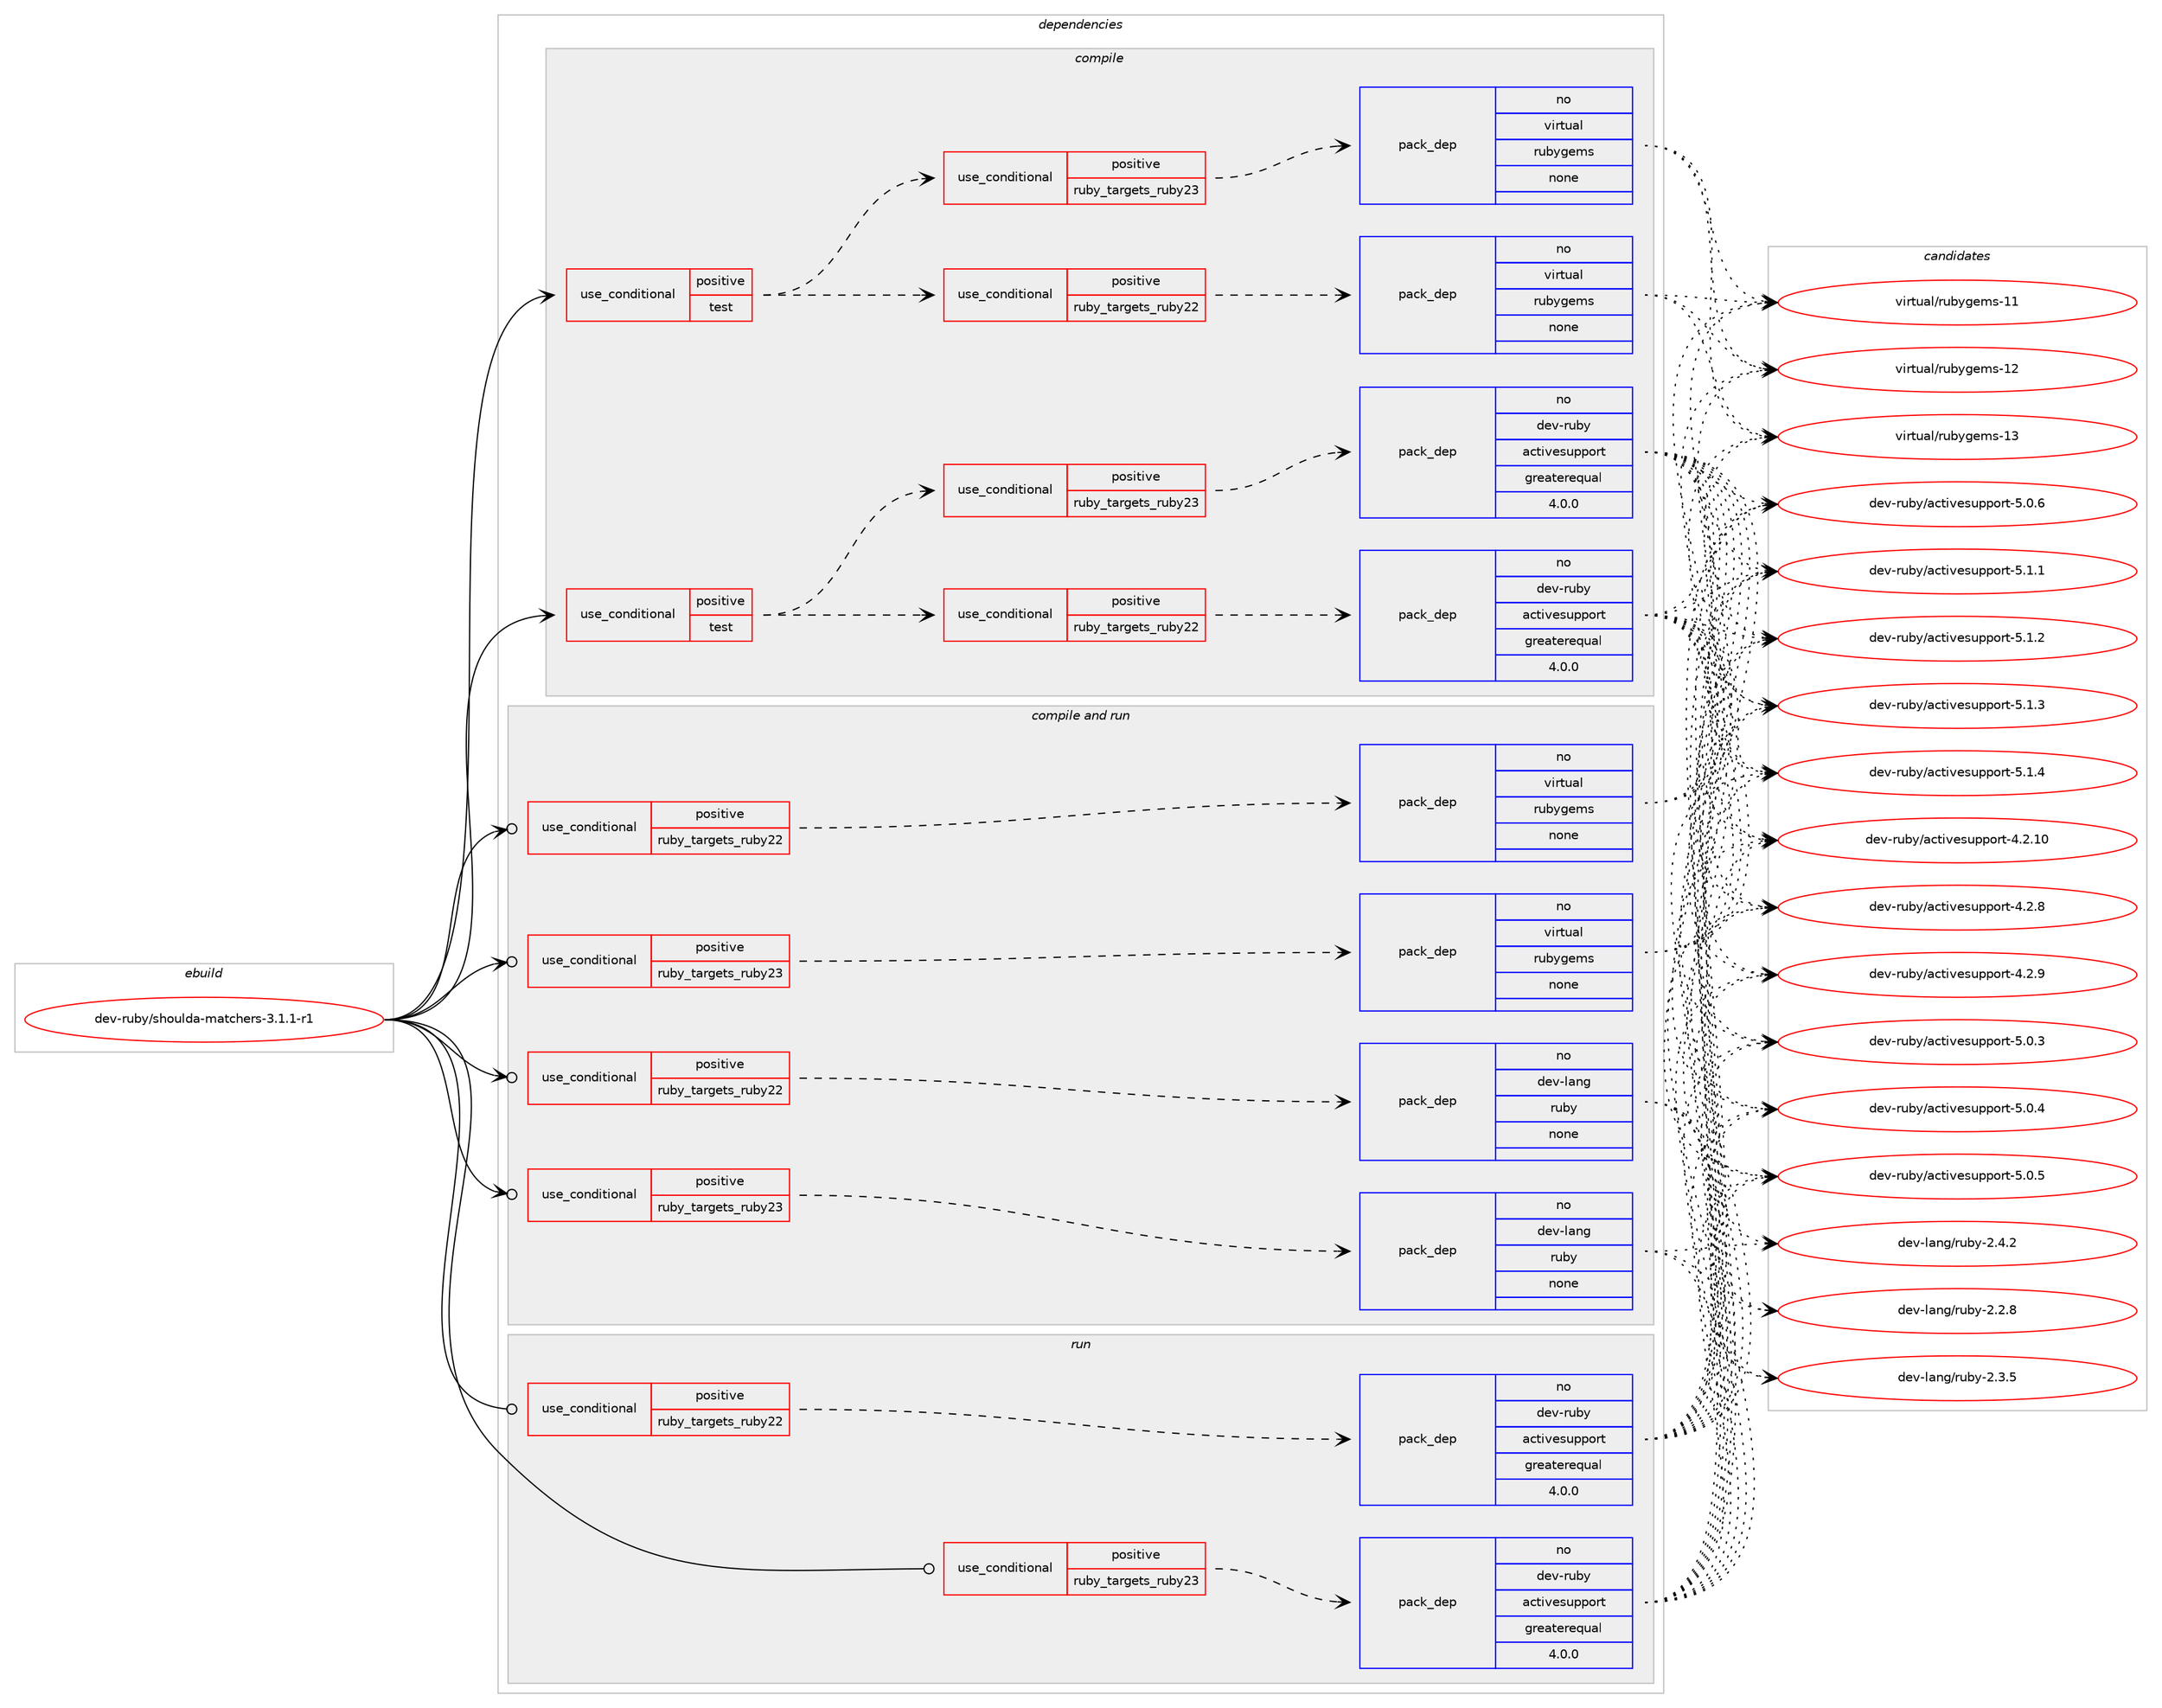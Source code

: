 digraph prolog {

# *************
# Graph options
# *************

newrank=true;
concentrate=true;
compound=true;
graph [rankdir=LR,fontname=Helvetica,fontsize=10,ranksep=1.5];#, ranksep=2.5, nodesep=0.2];
edge  [arrowhead=vee];
node  [fontname=Helvetica,fontsize=10];

# **********
# The ebuild
# **********

subgraph cluster_leftcol {
color=gray;
rank=same;
label=<<i>ebuild</i>>;
id [label="dev-ruby/shoulda-matchers-3.1.1-r1", color=red, width=4, href="../dev-ruby/shoulda-matchers-3.1.1-r1.svg"];
}

# ****************
# The dependencies
# ****************

subgraph cluster_midcol {
color=gray;
label=<<i>dependencies</i>>;
subgraph cluster_compile {
fillcolor="#eeeeee";
style=filled;
label=<<i>compile</i>>;
subgraph cond73210 {
dependency271215 [label=<<TABLE BORDER="0" CELLBORDER="1" CELLSPACING="0" CELLPADDING="4"><TR><TD ROWSPAN="3" CELLPADDING="10">use_conditional</TD></TR><TR><TD>positive</TD></TR><TR><TD>test</TD></TR></TABLE>>, shape=none, color=red];
subgraph cond73211 {
dependency271216 [label=<<TABLE BORDER="0" CELLBORDER="1" CELLSPACING="0" CELLPADDING="4"><TR><TD ROWSPAN="3" CELLPADDING="10">use_conditional</TD></TR><TR><TD>positive</TD></TR><TR><TD>ruby_targets_ruby22</TD></TR></TABLE>>, shape=none, color=red];
subgraph pack193889 {
dependency271217 [label=<<TABLE BORDER="0" CELLBORDER="1" CELLSPACING="0" CELLPADDING="4" WIDTH="220"><TR><TD ROWSPAN="6" CELLPADDING="30">pack_dep</TD></TR><TR><TD WIDTH="110">no</TD></TR><TR><TD>dev-ruby</TD></TR><TR><TD>activesupport</TD></TR><TR><TD>greaterequal</TD></TR><TR><TD>4.0.0</TD></TR></TABLE>>, shape=none, color=blue];
}
dependency271216:e -> dependency271217:w [weight=20,style="dashed",arrowhead="vee"];
}
dependency271215:e -> dependency271216:w [weight=20,style="dashed",arrowhead="vee"];
subgraph cond73212 {
dependency271218 [label=<<TABLE BORDER="0" CELLBORDER="1" CELLSPACING="0" CELLPADDING="4"><TR><TD ROWSPAN="3" CELLPADDING="10">use_conditional</TD></TR><TR><TD>positive</TD></TR><TR><TD>ruby_targets_ruby23</TD></TR></TABLE>>, shape=none, color=red];
subgraph pack193890 {
dependency271219 [label=<<TABLE BORDER="0" CELLBORDER="1" CELLSPACING="0" CELLPADDING="4" WIDTH="220"><TR><TD ROWSPAN="6" CELLPADDING="30">pack_dep</TD></TR><TR><TD WIDTH="110">no</TD></TR><TR><TD>dev-ruby</TD></TR><TR><TD>activesupport</TD></TR><TR><TD>greaterequal</TD></TR><TR><TD>4.0.0</TD></TR></TABLE>>, shape=none, color=blue];
}
dependency271218:e -> dependency271219:w [weight=20,style="dashed",arrowhead="vee"];
}
dependency271215:e -> dependency271218:w [weight=20,style="dashed",arrowhead="vee"];
}
id:e -> dependency271215:w [weight=20,style="solid",arrowhead="vee"];
subgraph cond73213 {
dependency271220 [label=<<TABLE BORDER="0" CELLBORDER="1" CELLSPACING="0" CELLPADDING="4"><TR><TD ROWSPAN="3" CELLPADDING="10">use_conditional</TD></TR><TR><TD>positive</TD></TR><TR><TD>test</TD></TR></TABLE>>, shape=none, color=red];
subgraph cond73214 {
dependency271221 [label=<<TABLE BORDER="0" CELLBORDER="1" CELLSPACING="0" CELLPADDING="4"><TR><TD ROWSPAN="3" CELLPADDING="10">use_conditional</TD></TR><TR><TD>positive</TD></TR><TR><TD>ruby_targets_ruby22</TD></TR></TABLE>>, shape=none, color=red];
subgraph pack193891 {
dependency271222 [label=<<TABLE BORDER="0" CELLBORDER="1" CELLSPACING="0" CELLPADDING="4" WIDTH="220"><TR><TD ROWSPAN="6" CELLPADDING="30">pack_dep</TD></TR><TR><TD WIDTH="110">no</TD></TR><TR><TD>virtual</TD></TR><TR><TD>rubygems</TD></TR><TR><TD>none</TD></TR><TR><TD></TD></TR></TABLE>>, shape=none, color=blue];
}
dependency271221:e -> dependency271222:w [weight=20,style="dashed",arrowhead="vee"];
}
dependency271220:e -> dependency271221:w [weight=20,style="dashed",arrowhead="vee"];
subgraph cond73215 {
dependency271223 [label=<<TABLE BORDER="0" CELLBORDER="1" CELLSPACING="0" CELLPADDING="4"><TR><TD ROWSPAN="3" CELLPADDING="10">use_conditional</TD></TR><TR><TD>positive</TD></TR><TR><TD>ruby_targets_ruby23</TD></TR></TABLE>>, shape=none, color=red];
subgraph pack193892 {
dependency271224 [label=<<TABLE BORDER="0" CELLBORDER="1" CELLSPACING="0" CELLPADDING="4" WIDTH="220"><TR><TD ROWSPAN="6" CELLPADDING="30">pack_dep</TD></TR><TR><TD WIDTH="110">no</TD></TR><TR><TD>virtual</TD></TR><TR><TD>rubygems</TD></TR><TR><TD>none</TD></TR><TR><TD></TD></TR></TABLE>>, shape=none, color=blue];
}
dependency271223:e -> dependency271224:w [weight=20,style="dashed",arrowhead="vee"];
}
dependency271220:e -> dependency271223:w [weight=20,style="dashed",arrowhead="vee"];
}
id:e -> dependency271220:w [weight=20,style="solid",arrowhead="vee"];
}
subgraph cluster_compileandrun {
fillcolor="#eeeeee";
style=filled;
label=<<i>compile and run</i>>;
subgraph cond73216 {
dependency271225 [label=<<TABLE BORDER="0" CELLBORDER="1" CELLSPACING="0" CELLPADDING="4"><TR><TD ROWSPAN="3" CELLPADDING="10">use_conditional</TD></TR><TR><TD>positive</TD></TR><TR><TD>ruby_targets_ruby22</TD></TR></TABLE>>, shape=none, color=red];
subgraph pack193893 {
dependency271226 [label=<<TABLE BORDER="0" CELLBORDER="1" CELLSPACING="0" CELLPADDING="4" WIDTH="220"><TR><TD ROWSPAN="6" CELLPADDING="30">pack_dep</TD></TR><TR><TD WIDTH="110">no</TD></TR><TR><TD>dev-lang</TD></TR><TR><TD>ruby</TD></TR><TR><TD>none</TD></TR><TR><TD></TD></TR></TABLE>>, shape=none, color=blue];
}
dependency271225:e -> dependency271226:w [weight=20,style="dashed",arrowhead="vee"];
}
id:e -> dependency271225:w [weight=20,style="solid",arrowhead="odotvee"];
subgraph cond73217 {
dependency271227 [label=<<TABLE BORDER="0" CELLBORDER="1" CELLSPACING="0" CELLPADDING="4"><TR><TD ROWSPAN="3" CELLPADDING="10">use_conditional</TD></TR><TR><TD>positive</TD></TR><TR><TD>ruby_targets_ruby22</TD></TR></TABLE>>, shape=none, color=red];
subgraph pack193894 {
dependency271228 [label=<<TABLE BORDER="0" CELLBORDER="1" CELLSPACING="0" CELLPADDING="4" WIDTH="220"><TR><TD ROWSPAN="6" CELLPADDING="30">pack_dep</TD></TR><TR><TD WIDTH="110">no</TD></TR><TR><TD>virtual</TD></TR><TR><TD>rubygems</TD></TR><TR><TD>none</TD></TR><TR><TD></TD></TR></TABLE>>, shape=none, color=blue];
}
dependency271227:e -> dependency271228:w [weight=20,style="dashed",arrowhead="vee"];
}
id:e -> dependency271227:w [weight=20,style="solid",arrowhead="odotvee"];
subgraph cond73218 {
dependency271229 [label=<<TABLE BORDER="0" CELLBORDER="1" CELLSPACING="0" CELLPADDING="4"><TR><TD ROWSPAN="3" CELLPADDING="10">use_conditional</TD></TR><TR><TD>positive</TD></TR><TR><TD>ruby_targets_ruby23</TD></TR></TABLE>>, shape=none, color=red];
subgraph pack193895 {
dependency271230 [label=<<TABLE BORDER="0" CELLBORDER="1" CELLSPACING="0" CELLPADDING="4" WIDTH="220"><TR><TD ROWSPAN="6" CELLPADDING="30">pack_dep</TD></TR><TR><TD WIDTH="110">no</TD></TR><TR><TD>dev-lang</TD></TR><TR><TD>ruby</TD></TR><TR><TD>none</TD></TR><TR><TD></TD></TR></TABLE>>, shape=none, color=blue];
}
dependency271229:e -> dependency271230:w [weight=20,style="dashed",arrowhead="vee"];
}
id:e -> dependency271229:w [weight=20,style="solid",arrowhead="odotvee"];
subgraph cond73219 {
dependency271231 [label=<<TABLE BORDER="0" CELLBORDER="1" CELLSPACING="0" CELLPADDING="4"><TR><TD ROWSPAN="3" CELLPADDING="10">use_conditional</TD></TR><TR><TD>positive</TD></TR><TR><TD>ruby_targets_ruby23</TD></TR></TABLE>>, shape=none, color=red];
subgraph pack193896 {
dependency271232 [label=<<TABLE BORDER="0" CELLBORDER="1" CELLSPACING="0" CELLPADDING="4" WIDTH="220"><TR><TD ROWSPAN="6" CELLPADDING="30">pack_dep</TD></TR><TR><TD WIDTH="110">no</TD></TR><TR><TD>virtual</TD></TR><TR><TD>rubygems</TD></TR><TR><TD>none</TD></TR><TR><TD></TD></TR></TABLE>>, shape=none, color=blue];
}
dependency271231:e -> dependency271232:w [weight=20,style="dashed",arrowhead="vee"];
}
id:e -> dependency271231:w [weight=20,style="solid",arrowhead="odotvee"];
}
subgraph cluster_run {
fillcolor="#eeeeee";
style=filled;
label=<<i>run</i>>;
subgraph cond73220 {
dependency271233 [label=<<TABLE BORDER="0" CELLBORDER="1" CELLSPACING="0" CELLPADDING="4"><TR><TD ROWSPAN="3" CELLPADDING="10">use_conditional</TD></TR><TR><TD>positive</TD></TR><TR><TD>ruby_targets_ruby22</TD></TR></TABLE>>, shape=none, color=red];
subgraph pack193897 {
dependency271234 [label=<<TABLE BORDER="0" CELLBORDER="1" CELLSPACING="0" CELLPADDING="4" WIDTH="220"><TR><TD ROWSPAN="6" CELLPADDING="30">pack_dep</TD></TR><TR><TD WIDTH="110">no</TD></TR><TR><TD>dev-ruby</TD></TR><TR><TD>activesupport</TD></TR><TR><TD>greaterequal</TD></TR><TR><TD>4.0.0</TD></TR></TABLE>>, shape=none, color=blue];
}
dependency271233:e -> dependency271234:w [weight=20,style="dashed",arrowhead="vee"];
}
id:e -> dependency271233:w [weight=20,style="solid",arrowhead="odot"];
subgraph cond73221 {
dependency271235 [label=<<TABLE BORDER="0" CELLBORDER="1" CELLSPACING="0" CELLPADDING="4"><TR><TD ROWSPAN="3" CELLPADDING="10">use_conditional</TD></TR><TR><TD>positive</TD></TR><TR><TD>ruby_targets_ruby23</TD></TR></TABLE>>, shape=none, color=red];
subgraph pack193898 {
dependency271236 [label=<<TABLE BORDER="0" CELLBORDER="1" CELLSPACING="0" CELLPADDING="4" WIDTH="220"><TR><TD ROWSPAN="6" CELLPADDING="30">pack_dep</TD></TR><TR><TD WIDTH="110">no</TD></TR><TR><TD>dev-ruby</TD></TR><TR><TD>activesupport</TD></TR><TR><TD>greaterequal</TD></TR><TR><TD>4.0.0</TD></TR></TABLE>>, shape=none, color=blue];
}
dependency271235:e -> dependency271236:w [weight=20,style="dashed",arrowhead="vee"];
}
id:e -> dependency271235:w [weight=20,style="solid",arrowhead="odot"];
}
}

# **************
# The candidates
# **************

subgraph cluster_choices {
rank=same;
color=gray;
label=<<i>candidates</i>>;

subgraph choice193889 {
color=black;
nodesep=1;
choice100101118451141179812147979911610511810111511711211211111411645524650464948 [label="dev-ruby/activesupport-4.2.10", color=red, width=4,href="../dev-ruby/activesupport-4.2.10.svg"];
choice1001011184511411798121479799116105118101115117112112111114116455246504656 [label="dev-ruby/activesupport-4.2.8", color=red, width=4,href="../dev-ruby/activesupport-4.2.8.svg"];
choice1001011184511411798121479799116105118101115117112112111114116455246504657 [label="dev-ruby/activesupport-4.2.9", color=red, width=4,href="../dev-ruby/activesupport-4.2.9.svg"];
choice1001011184511411798121479799116105118101115117112112111114116455346484651 [label="dev-ruby/activesupport-5.0.3", color=red, width=4,href="../dev-ruby/activesupport-5.0.3.svg"];
choice1001011184511411798121479799116105118101115117112112111114116455346484652 [label="dev-ruby/activesupport-5.0.4", color=red, width=4,href="../dev-ruby/activesupport-5.0.4.svg"];
choice1001011184511411798121479799116105118101115117112112111114116455346484653 [label="dev-ruby/activesupport-5.0.5", color=red, width=4,href="../dev-ruby/activesupport-5.0.5.svg"];
choice1001011184511411798121479799116105118101115117112112111114116455346484654 [label="dev-ruby/activesupport-5.0.6", color=red, width=4,href="../dev-ruby/activesupport-5.0.6.svg"];
choice1001011184511411798121479799116105118101115117112112111114116455346494649 [label="dev-ruby/activesupport-5.1.1", color=red, width=4,href="../dev-ruby/activesupport-5.1.1.svg"];
choice1001011184511411798121479799116105118101115117112112111114116455346494650 [label="dev-ruby/activesupport-5.1.2", color=red, width=4,href="../dev-ruby/activesupport-5.1.2.svg"];
choice1001011184511411798121479799116105118101115117112112111114116455346494651 [label="dev-ruby/activesupport-5.1.3", color=red, width=4,href="../dev-ruby/activesupport-5.1.3.svg"];
choice1001011184511411798121479799116105118101115117112112111114116455346494652 [label="dev-ruby/activesupport-5.1.4", color=red, width=4,href="../dev-ruby/activesupport-5.1.4.svg"];
dependency271217:e -> choice100101118451141179812147979911610511810111511711211211111411645524650464948:w [style=dotted,weight="100"];
dependency271217:e -> choice1001011184511411798121479799116105118101115117112112111114116455246504656:w [style=dotted,weight="100"];
dependency271217:e -> choice1001011184511411798121479799116105118101115117112112111114116455246504657:w [style=dotted,weight="100"];
dependency271217:e -> choice1001011184511411798121479799116105118101115117112112111114116455346484651:w [style=dotted,weight="100"];
dependency271217:e -> choice1001011184511411798121479799116105118101115117112112111114116455346484652:w [style=dotted,weight="100"];
dependency271217:e -> choice1001011184511411798121479799116105118101115117112112111114116455346484653:w [style=dotted,weight="100"];
dependency271217:e -> choice1001011184511411798121479799116105118101115117112112111114116455346484654:w [style=dotted,weight="100"];
dependency271217:e -> choice1001011184511411798121479799116105118101115117112112111114116455346494649:w [style=dotted,weight="100"];
dependency271217:e -> choice1001011184511411798121479799116105118101115117112112111114116455346494650:w [style=dotted,weight="100"];
dependency271217:e -> choice1001011184511411798121479799116105118101115117112112111114116455346494651:w [style=dotted,weight="100"];
dependency271217:e -> choice1001011184511411798121479799116105118101115117112112111114116455346494652:w [style=dotted,weight="100"];
}
subgraph choice193890 {
color=black;
nodesep=1;
choice100101118451141179812147979911610511810111511711211211111411645524650464948 [label="dev-ruby/activesupport-4.2.10", color=red, width=4,href="../dev-ruby/activesupport-4.2.10.svg"];
choice1001011184511411798121479799116105118101115117112112111114116455246504656 [label="dev-ruby/activesupport-4.2.8", color=red, width=4,href="../dev-ruby/activesupport-4.2.8.svg"];
choice1001011184511411798121479799116105118101115117112112111114116455246504657 [label="dev-ruby/activesupport-4.2.9", color=red, width=4,href="../dev-ruby/activesupport-4.2.9.svg"];
choice1001011184511411798121479799116105118101115117112112111114116455346484651 [label="dev-ruby/activesupport-5.0.3", color=red, width=4,href="../dev-ruby/activesupport-5.0.3.svg"];
choice1001011184511411798121479799116105118101115117112112111114116455346484652 [label="dev-ruby/activesupport-5.0.4", color=red, width=4,href="../dev-ruby/activesupport-5.0.4.svg"];
choice1001011184511411798121479799116105118101115117112112111114116455346484653 [label="dev-ruby/activesupport-5.0.5", color=red, width=4,href="../dev-ruby/activesupport-5.0.5.svg"];
choice1001011184511411798121479799116105118101115117112112111114116455346484654 [label="dev-ruby/activesupport-5.0.6", color=red, width=4,href="../dev-ruby/activesupport-5.0.6.svg"];
choice1001011184511411798121479799116105118101115117112112111114116455346494649 [label="dev-ruby/activesupport-5.1.1", color=red, width=4,href="../dev-ruby/activesupport-5.1.1.svg"];
choice1001011184511411798121479799116105118101115117112112111114116455346494650 [label="dev-ruby/activesupport-5.1.2", color=red, width=4,href="../dev-ruby/activesupport-5.1.2.svg"];
choice1001011184511411798121479799116105118101115117112112111114116455346494651 [label="dev-ruby/activesupport-5.1.3", color=red, width=4,href="../dev-ruby/activesupport-5.1.3.svg"];
choice1001011184511411798121479799116105118101115117112112111114116455346494652 [label="dev-ruby/activesupport-5.1.4", color=red, width=4,href="../dev-ruby/activesupport-5.1.4.svg"];
dependency271219:e -> choice100101118451141179812147979911610511810111511711211211111411645524650464948:w [style=dotted,weight="100"];
dependency271219:e -> choice1001011184511411798121479799116105118101115117112112111114116455246504656:w [style=dotted,weight="100"];
dependency271219:e -> choice1001011184511411798121479799116105118101115117112112111114116455246504657:w [style=dotted,weight="100"];
dependency271219:e -> choice1001011184511411798121479799116105118101115117112112111114116455346484651:w [style=dotted,weight="100"];
dependency271219:e -> choice1001011184511411798121479799116105118101115117112112111114116455346484652:w [style=dotted,weight="100"];
dependency271219:e -> choice1001011184511411798121479799116105118101115117112112111114116455346484653:w [style=dotted,weight="100"];
dependency271219:e -> choice1001011184511411798121479799116105118101115117112112111114116455346484654:w [style=dotted,weight="100"];
dependency271219:e -> choice1001011184511411798121479799116105118101115117112112111114116455346494649:w [style=dotted,weight="100"];
dependency271219:e -> choice1001011184511411798121479799116105118101115117112112111114116455346494650:w [style=dotted,weight="100"];
dependency271219:e -> choice1001011184511411798121479799116105118101115117112112111114116455346494651:w [style=dotted,weight="100"];
dependency271219:e -> choice1001011184511411798121479799116105118101115117112112111114116455346494652:w [style=dotted,weight="100"];
}
subgraph choice193891 {
color=black;
nodesep=1;
choice118105114116117971084711411798121103101109115454949 [label="virtual/rubygems-11", color=red, width=4,href="../virtual/rubygems-11.svg"];
choice118105114116117971084711411798121103101109115454950 [label="virtual/rubygems-12", color=red, width=4,href="../virtual/rubygems-12.svg"];
choice118105114116117971084711411798121103101109115454951 [label="virtual/rubygems-13", color=red, width=4,href="../virtual/rubygems-13.svg"];
dependency271222:e -> choice118105114116117971084711411798121103101109115454949:w [style=dotted,weight="100"];
dependency271222:e -> choice118105114116117971084711411798121103101109115454950:w [style=dotted,weight="100"];
dependency271222:e -> choice118105114116117971084711411798121103101109115454951:w [style=dotted,weight="100"];
}
subgraph choice193892 {
color=black;
nodesep=1;
choice118105114116117971084711411798121103101109115454949 [label="virtual/rubygems-11", color=red, width=4,href="../virtual/rubygems-11.svg"];
choice118105114116117971084711411798121103101109115454950 [label="virtual/rubygems-12", color=red, width=4,href="../virtual/rubygems-12.svg"];
choice118105114116117971084711411798121103101109115454951 [label="virtual/rubygems-13", color=red, width=4,href="../virtual/rubygems-13.svg"];
dependency271224:e -> choice118105114116117971084711411798121103101109115454949:w [style=dotted,weight="100"];
dependency271224:e -> choice118105114116117971084711411798121103101109115454950:w [style=dotted,weight="100"];
dependency271224:e -> choice118105114116117971084711411798121103101109115454951:w [style=dotted,weight="100"];
}
subgraph choice193893 {
color=black;
nodesep=1;
choice10010111845108971101034711411798121455046504656 [label="dev-lang/ruby-2.2.8", color=red, width=4,href="../dev-lang/ruby-2.2.8.svg"];
choice10010111845108971101034711411798121455046514653 [label="dev-lang/ruby-2.3.5", color=red, width=4,href="../dev-lang/ruby-2.3.5.svg"];
choice10010111845108971101034711411798121455046524650 [label="dev-lang/ruby-2.4.2", color=red, width=4,href="../dev-lang/ruby-2.4.2.svg"];
dependency271226:e -> choice10010111845108971101034711411798121455046504656:w [style=dotted,weight="100"];
dependency271226:e -> choice10010111845108971101034711411798121455046514653:w [style=dotted,weight="100"];
dependency271226:e -> choice10010111845108971101034711411798121455046524650:w [style=dotted,weight="100"];
}
subgraph choice193894 {
color=black;
nodesep=1;
choice118105114116117971084711411798121103101109115454949 [label="virtual/rubygems-11", color=red, width=4,href="../virtual/rubygems-11.svg"];
choice118105114116117971084711411798121103101109115454950 [label="virtual/rubygems-12", color=red, width=4,href="../virtual/rubygems-12.svg"];
choice118105114116117971084711411798121103101109115454951 [label="virtual/rubygems-13", color=red, width=4,href="../virtual/rubygems-13.svg"];
dependency271228:e -> choice118105114116117971084711411798121103101109115454949:w [style=dotted,weight="100"];
dependency271228:e -> choice118105114116117971084711411798121103101109115454950:w [style=dotted,weight="100"];
dependency271228:e -> choice118105114116117971084711411798121103101109115454951:w [style=dotted,weight="100"];
}
subgraph choice193895 {
color=black;
nodesep=1;
choice10010111845108971101034711411798121455046504656 [label="dev-lang/ruby-2.2.8", color=red, width=4,href="../dev-lang/ruby-2.2.8.svg"];
choice10010111845108971101034711411798121455046514653 [label="dev-lang/ruby-2.3.5", color=red, width=4,href="../dev-lang/ruby-2.3.5.svg"];
choice10010111845108971101034711411798121455046524650 [label="dev-lang/ruby-2.4.2", color=red, width=4,href="../dev-lang/ruby-2.4.2.svg"];
dependency271230:e -> choice10010111845108971101034711411798121455046504656:w [style=dotted,weight="100"];
dependency271230:e -> choice10010111845108971101034711411798121455046514653:w [style=dotted,weight="100"];
dependency271230:e -> choice10010111845108971101034711411798121455046524650:w [style=dotted,weight="100"];
}
subgraph choice193896 {
color=black;
nodesep=1;
choice118105114116117971084711411798121103101109115454949 [label="virtual/rubygems-11", color=red, width=4,href="../virtual/rubygems-11.svg"];
choice118105114116117971084711411798121103101109115454950 [label="virtual/rubygems-12", color=red, width=4,href="../virtual/rubygems-12.svg"];
choice118105114116117971084711411798121103101109115454951 [label="virtual/rubygems-13", color=red, width=4,href="../virtual/rubygems-13.svg"];
dependency271232:e -> choice118105114116117971084711411798121103101109115454949:w [style=dotted,weight="100"];
dependency271232:e -> choice118105114116117971084711411798121103101109115454950:w [style=dotted,weight="100"];
dependency271232:e -> choice118105114116117971084711411798121103101109115454951:w [style=dotted,weight="100"];
}
subgraph choice193897 {
color=black;
nodesep=1;
choice100101118451141179812147979911610511810111511711211211111411645524650464948 [label="dev-ruby/activesupport-4.2.10", color=red, width=4,href="../dev-ruby/activesupport-4.2.10.svg"];
choice1001011184511411798121479799116105118101115117112112111114116455246504656 [label="dev-ruby/activesupport-4.2.8", color=red, width=4,href="../dev-ruby/activesupport-4.2.8.svg"];
choice1001011184511411798121479799116105118101115117112112111114116455246504657 [label="dev-ruby/activesupport-4.2.9", color=red, width=4,href="../dev-ruby/activesupport-4.2.9.svg"];
choice1001011184511411798121479799116105118101115117112112111114116455346484651 [label="dev-ruby/activesupport-5.0.3", color=red, width=4,href="../dev-ruby/activesupport-5.0.3.svg"];
choice1001011184511411798121479799116105118101115117112112111114116455346484652 [label="dev-ruby/activesupport-5.0.4", color=red, width=4,href="../dev-ruby/activesupport-5.0.4.svg"];
choice1001011184511411798121479799116105118101115117112112111114116455346484653 [label="dev-ruby/activesupport-5.0.5", color=red, width=4,href="../dev-ruby/activesupport-5.0.5.svg"];
choice1001011184511411798121479799116105118101115117112112111114116455346484654 [label="dev-ruby/activesupport-5.0.6", color=red, width=4,href="../dev-ruby/activesupport-5.0.6.svg"];
choice1001011184511411798121479799116105118101115117112112111114116455346494649 [label="dev-ruby/activesupport-5.1.1", color=red, width=4,href="../dev-ruby/activesupport-5.1.1.svg"];
choice1001011184511411798121479799116105118101115117112112111114116455346494650 [label="dev-ruby/activesupport-5.1.2", color=red, width=4,href="../dev-ruby/activesupport-5.1.2.svg"];
choice1001011184511411798121479799116105118101115117112112111114116455346494651 [label="dev-ruby/activesupport-5.1.3", color=red, width=4,href="../dev-ruby/activesupport-5.1.3.svg"];
choice1001011184511411798121479799116105118101115117112112111114116455346494652 [label="dev-ruby/activesupport-5.1.4", color=red, width=4,href="../dev-ruby/activesupport-5.1.4.svg"];
dependency271234:e -> choice100101118451141179812147979911610511810111511711211211111411645524650464948:w [style=dotted,weight="100"];
dependency271234:e -> choice1001011184511411798121479799116105118101115117112112111114116455246504656:w [style=dotted,weight="100"];
dependency271234:e -> choice1001011184511411798121479799116105118101115117112112111114116455246504657:w [style=dotted,weight="100"];
dependency271234:e -> choice1001011184511411798121479799116105118101115117112112111114116455346484651:w [style=dotted,weight="100"];
dependency271234:e -> choice1001011184511411798121479799116105118101115117112112111114116455346484652:w [style=dotted,weight="100"];
dependency271234:e -> choice1001011184511411798121479799116105118101115117112112111114116455346484653:w [style=dotted,weight="100"];
dependency271234:e -> choice1001011184511411798121479799116105118101115117112112111114116455346484654:w [style=dotted,weight="100"];
dependency271234:e -> choice1001011184511411798121479799116105118101115117112112111114116455346494649:w [style=dotted,weight="100"];
dependency271234:e -> choice1001011184511411798121479799116105118101115117112112111114116455346494650:w [style=dotted,weight="100"];
dependency271234:e -> choice1001011184511411798121479799116105118101115117112112111114116455346494651:w [style=dotted,weight="100"];
dependency271234:e -> choice1001011184511411798121479799116105118101115117112112111114116455346494652:w [style=dotted,weight="100"];
}
subgraph choice193898 {
color=black;
nodesep=1;
choice100101118451141179812147979911610511810111511711211211111411645524650464948 [label="dev-ruby/activesupport-4.2.10", color=red, width=4,href="../dev-ruby/activesupport-4.2.10.svg"];
choice1001011184511411798121479799116105118101115117112112111114116455246504656 [label="dev-ruby/activesupport-4.2.8", color=red, width=4,href="../dev-ruby/activesupport-4.2.8.svg"];
choice1001011184511411798121479799116105118101115117112112111114116455246504657 [label="dev-ruby/activesupport-4.2.9", color=red, width=4,href="../dev-ruby/activesupport-4.2.9.svg"];
choice1001011184511411798121479799116105118101115117112112111114116455346484651 [label="dev-ruby/activesupport-5.0.3", color=red, width=4,href="../dev-ruby/activesupport-5.0.3.svg"];
choice1001011184511411798121479799116105118101115117112112111114116455346484652 [label="dev-ruby/activesupport-5.0.4", color=red, width=4,href="../dev-ruby/activesupport-5.0.4.svg"];
choice1001011184511411798121479799116105118101115117112112111114116455346484653 [label="dev-ruby/activesupport-5.0.5", color=red, width=4,href="../dev-ruby/activesupport-5.0.5.svg"];
choice1001011184511411798121479799116105118101115117112112111114116455346484654 [label="dev-ruby/activesupport-5.0.6", color=red, width=4,href="../dev-ruby/activesupport-5.0.6.svg"];
choice1001011184511411798121479799116105118101115117112112111114116455346494649 [label="dev-ruby/activesupport-5.1.1", color=red, width=4,href="../dev-ruby/activesupport-5.1.1.svg"];
choice1001011184511411798121479799116105118101115117112112111114116455346494650 [label="dev-ruby/activesupport-5.1.2", color=red, width=4,href="../dev-ruby/activesupport-5.1.2.svg"];
choice1001011184511411798121479799116105118101115117112112111114116455346494651 [label="dev-ruby/activesupport-5.1.3", color=red, width=4,href="../dev-ruby/activesupport-5.1.3.svg"];
choice1001011184511411798121479799116105118101115117112112111114116455346494652 [label="dev-ruby/activesupport-5.1.4", color=red, width=4,href="../dev-ruby/activesupport-5.1.4.svg"];
dependency271236:e -> choice100101118451141179812147979911610511810111511711211211111411645524650464948:w [style=dotted,weight="100"];
dependency271236:e -> choice1001011184511411798121479799116105118101115117112112111114116455246504656:w [style=dotted,weight="100"];
dependency271236:e -> choice1001011184511411798121479799116105118101115117112112111114116455246504657:w [style=dotted,weight="100"];
dependency271236:e -> choice1001011184511411798121479799116105118101115117112112111114116455346484651:w [style=dotted,weight="100"];
dependency271236:e -> choice1001011184511411798121479799116105118101115117112112111114116455346484652:w [style=dotted,weight="100"];
dependency271236:e -> choice1001011184511411798121479799116105118101115117112112111114116455346484653:w [style=dotted,weight="100"];
dependency271236:e -> choice1001011184511411798121479799116105118101115117112112111114116455346484654:w [style=dotted,weight="100"];
dependency271236:e -> choice1001011184511411798121479799116105118101115117112112111114116455346494649:w [style=dotted,weight="100"];
dependency271236:e -> choice1001011184511411798121479799116105118101115117112112111114116455346494650:w [style=dotted,weight="100"];
dependency271236:e -> choice1001011184511411798121479799116105118101115117112112111114116455346494651:w [style=dotted,weight="100"];
dependency271236:e -> choice1001011184511411798121479799116105118101115117112112111114116455346494652:w [style=dotted,weight="100"];
}
}

}
